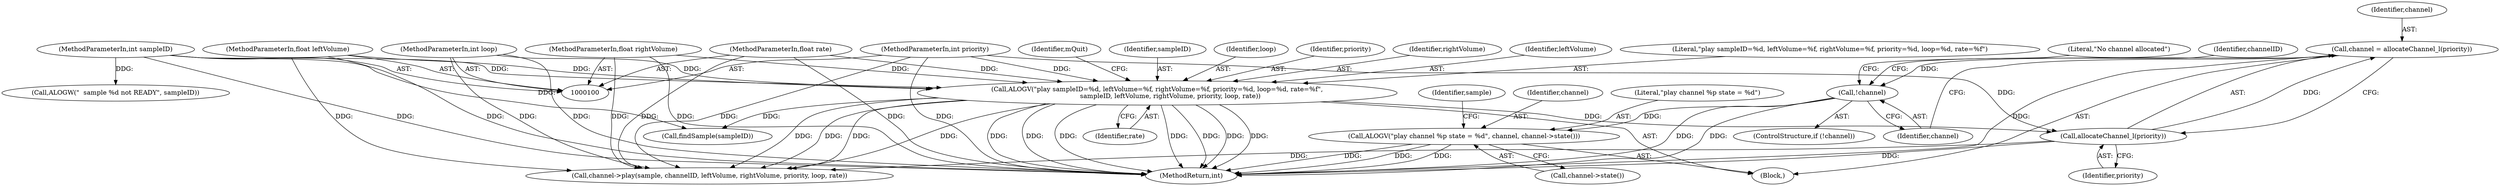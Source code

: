 digraph "0_Android_19c47afbc402542720ddd280e1bbde3b2277b586_2@pointer" {
"1000160" [label="(Call,ALOGV(\"play channel %p state = %d\", channel, channel->state()))"];
"1000149" [label="(Call,!channel)"];
"1000144" [label="(Call,channel = allocateChannel_l(priority))"];
"1000146" [label="(Call,allocateChannel_l(priority))"];
"1000108" [label="(Call,ALOGV(\"play sampleID=%d, leftVolume=%f, rightVolume=%f, priority=%d, loop=%d, rate=%f\",\n             sampleID, leftVolume, rightVolume, priority, loop, rate))"];
"1000101" [label="(MethodParameterIn,int sampleID)"];
"1000102" [label="(MethodParameterIn,float leftVolume)"];
"1000103" [label="(MethodParameterIn,float rightVolume)"];
"1000104" [label="(MethodParameterIn,int priority)"];
"1000105" [label="(MethodParameterIn,int loop)"];
"1000106" [label="(MethodParameterIn,float rate)"];
"1000121" [label="(Identifier,mQuit)"];
"1000160" [label="(Call,ALOGV(\"play channel %p state = %d\", channel, channel->state()))"];
"1000138" [label="(Call,ALOGW(\"  sample %d not READY\", sampleID))"];
"1000104" [label="(MethodParameterIn,int priority)"];
"1000153" [label="(Literal,\"No channel allocated\")"];
"1000110" [label="(Identifier,sampleID)"];
"1000157" [label="(Identifier,channelID)"];
"1000147" [label="(Identifier,priority)"];
"1000148" [label="(ControlStructure,if (!channel))"];
"1000107" [label="(Block,)"];
"1000114" [label="(Identifier,loop)"];
"1000113" [label="(Identifier,priority)"];
"1000145" [label="(Identifier,channel)"];
"1000112" [label="(Identifier,rightVolume)"];
"1000106" [label="(MethodParameterIn,float rate)"];
"1000103" [label="(MethodParameterIn,float rightVolume)"];
"1000146" [label="(Call,allocateChannel_l(priority))"];
"1000164" [label="(Call,channel->play(sample, channelID, leftVolume, rightVolume, priority, loop, rate))"];
"1000115" [label="(Identifier,rate)"];
"1000105" [label="(MethodParameterIn,int loop)"];
"1000162" [label="(Identifier,channel)"];
"1000101" [label="(MethodParameterIn,int sampleID)"];
"1000161" [label="(Literal,\"play channel %p state = %d\")"];
"1000150" [label="(Identifier,channel)"];
"1000111" [label="(Identifier,leftVolume)"];
"1000102" [label="(MethodParameterIn,float leftVolume)"];
"1000174" [label="(MethodReturn,int)"];
"1000144" [label="(Call,channel = allocateChannel_l(priority))"];
"1000149" [label="(Call,!channel)"];
"1000163" [label="(Call,channel->state())"];
"1000109" [label="(Literal,\"play sampleID=%d, leftVolume=%f, rightVolume=%f, priority=%d, loop=%d, rate=%f\")"];
"1000127" [label="(Call,findSample(sampleID))"];
"1000108" [label="(Call,ALOGV(\"play sampleID=%d, leftVolume=%f, rightVolume=%f, priority=%d, loop=%d, rate=%f\",\n             sampleID, leftVolume, rightVolume, priority, loop, rate))"];
"1000165" [label="(Identifier,sample)"];
"1000160" -> "1000107"  [label="AST: "];
"1000160" -> "1000163"  [label="CFG: "];
"1000161" -> "1000160"  [label="AST: "];
"1000162" -> "1000160"  [label="AST: "];
"1000163" -> "1000160"  [label="AST: "];
"1000165" -> "1000160"  [label="CFG: "];
"1000160" -> "1000174"  [label="DDG: "];
"1000160" -> "1000174"  [label="DDG: "];
"1000160" -> "1000174"  [label="DDG: "];
"1000149" -> "1000160"  [label="DDG: "];
"1000149" -> "1000148"  [label="AST: "];
"1000149" -> "1000150"  [label="CFG: "];
"1000150" -> "1000149"  [label="AST: "];
"1000153" -> "1000149"  [label="CFG: "];
"1000157" -> "1000149"  [label="CFG: "];
"1000149" -> "1000174"  [label="DDG: "];
"1000149" -> "1000174"  [label="DDG: "];
"1000144" -> "1000149"  [label="DDG: "];
"1000144" -> "1000107"  [label="AST: "];
"1000144" -> "1000146"  [label="CFG: "];
"1000145" -> "1000144"  [label="AST: "];
"1000146" -> "1000144"  [label="AST: "];
"1000150" -> "1000144"  [label="CFG: "];
"1000144" -> "1000174"  [label="DDG: "];
"1000146" -> "1000144"  [label="DDG: "];
"1000146" -> "1000147"  [label="CFG: "];
"1000147" -> "1000146"  [label="AST: "];
"1000146" -> "1000174"  [label="DDG: "];
"1000108" -> "1000146"  [label="DDG: "];
"1000104" -> "1000146"  [label="DDG: "];
"1000146" -> "1000164"  [label="DDG: "];
"1000108" -> "1000107"  [label="AST: "];
"1000108" -> "1000115"  [label="CFG: "];
"1000109" -> "1000108"  [label="AST: "];
"1000110" -> "1000108"  [label="AST: "];
"1000111" -> "1000108"  [label="AST: "];
"1000112" -> "1000108"  [label="AST: "];
"1000113" -> "1000108"  [label="AST: "];
"1000114" -> "1000108"  [label="AST: "];
"1000115" -> "1000108"  [label="AST: "];
"1000121" -> "1000108"  [label="CFG: "];
"1000108" -> "1000174"  [label="DDG: "];
"1000108" -> "1000174"  [label="DDG: "];
"1000108" -> "1000174"  [label="DDG: "];
"1000108" -> "1000174"  [label="DDG: "];
"1000108" -> "1000174"  [label="DDG: "];
"1000108" -> "1000174"  [label="DDG: "];
"1000108" -> "1000174"  [label="DDG: "];
"1000101" -> "1000108"  [label="DDG: "];
"1000102" -> "1000108"  [label="DDG: "];
"1000103" -> "1000108"  [label="DDG: "];
"1000104" -> "1000108"  [label="DDG: "];
"1000105" -> "1000108"  [label="DDG: "];
"1000106" -> "1000108"  [label="DDG: "];
"1000108" -> "1000127"  [label="DDG: "];
"1000108" -> "1000164"  [label="DDG: "];
"1000108" -> "1000164"  [label="DDG: "];
"1000108" -> "1000164"  [label="DDG: "];
"1000108" -> "1000164"  [label="DDG: "];
"1000101" -> "1000100"  [label="AST: "];
"1000101" -> "1000174"  [label="DDG: "];
"1000101" -> "1000127"  [label="DDG: "];
"1000101" -> "1000138"  [label="DDG: "];
"1000102" -> "1000100"  [label="AST: "];
"1000102" -> "1000174"  [label="DDG: "];
"1000102" -> "1000164"  [label="DDG: "];
"1000103" -> "1000100"  [label="AST: "];
"1000103" -> "1000174"  [label="DDG: "];
"1000103" -> "1000164"  [label="DDG: "];
"1000104" -> "1000100"  [label="AST: "];
"1000104" -> "1000174"  [label="DDG: "];
"1000104" -> "1000164"  [label="DDG: "];
"1000105" -> "1000100"  [label="AST: "];
"1000105" -> "1000174"  [label="DDG: "];
"1000105" -> "1000164"  [label="DDG: "];
"1000106" -> "1000100"  [label="AST: "];
"1000106" -> "1000174"  [label="DDG: "];
"1000106" -> "1000164"  [label="DDG: "];
}
